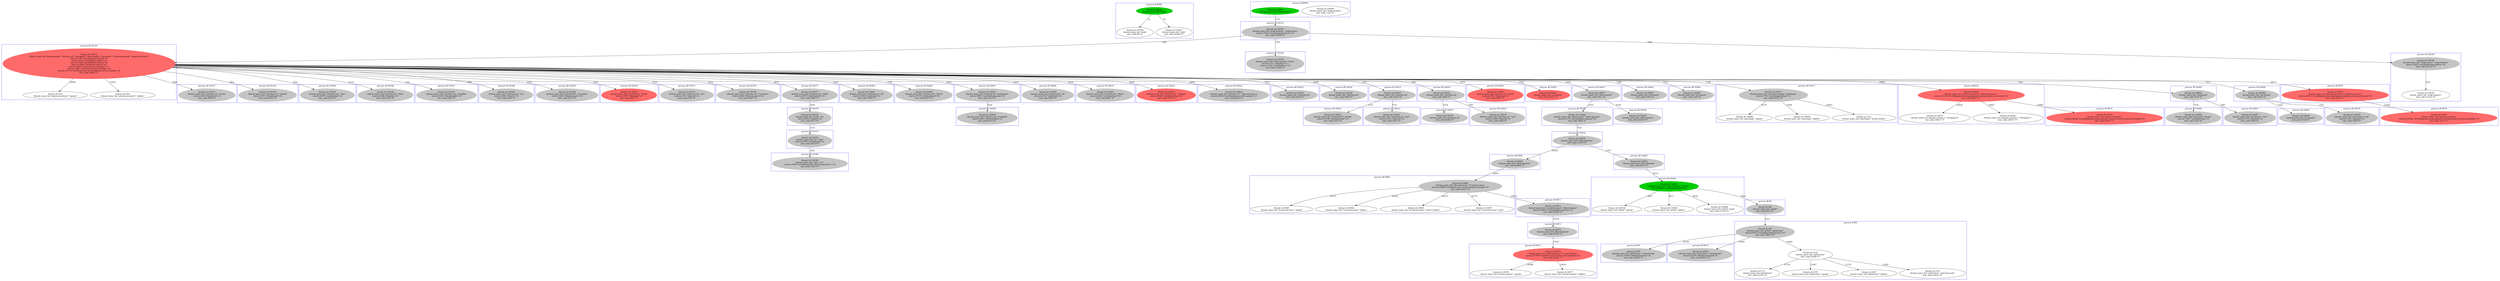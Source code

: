 digraph abc{
subgraph cluster_38961 {
38961   [label="thread_id:38961\nthread_name_list:\"xrdp\"", style = filled , color="green3"];
130306   [label="thread_id:130306\nthread_name_list:\"xrdp\"\nexit_code:44:\"0\""];
130307   [label="thread_id:130307\nthread_name_list:\"xrdp\"\nexit_code:32396:\"0\""];
label = "process #38961";
color = blue;
}
subgraph cluster_38963 {
130308   [label="thread_id:130308\nthread_name_list:\"xrdp-sesman\"\nexit_code:1142:\"0\""];
38963   [label="thread_id:38963\nthread_name_list:\"xrdp-sesman\"", style = filled , color="green3"];
label = "process #38963";
color = blue;
}
subgraph cluster_130321 {
130321   [label="thread_id:130321\nthread_name_list:\"xrdp-sesman\",\"xrdp-sessvc\"\nexecve:1650:\"/usr/sbin/xrdp-sessvc\"=0\nexit_code:32394:\"0\"", style = filled , color="grey77"];
label = "process #130321";
color = blue;
}
subgraph cluster_130335 {
130335   [label="thread_id:130335\nthread_name_list:\"xrdp-sesman\",\"startwm.sh\",\"ssh-agent\",\"dbus-launch\",\"im-launch\",\"x-session-manag\",\"gnome-session-b\"\nexecve:1747:\"/etc/xrdp/startwm.sh\"=0\nexecve:5703:\"/usr/bin/ssh-agent\"=0\nexecve:5786:\"/usr/bin/dbus-launch\"=0\nexecve:7090:\"/usr/bin/im-launch\"=0\nexecve:7695:\"/bin/x-session-manager\"=-1\nexecve:7696:\"/usr/bin/x-session-manager\"=0\nexecve:10713:\"/usr/lib/gnome-session/gnome-session-binary\"=0\nexit_code:32084:\"1\"", style = filled , color="indianred1"];
5431   [label="thread_id:5431\nthread_name_list:\"gnome-session-b\",\"gmain\""];
5455   [label="thread_id:5455\nthread_name_list:\"gnome-session-b\",\"gdbus\""];
label = "process #130335";
color = blue;
}
subgraph cluster_130336 {
130336   [label="thread_id:130336\nthread_name_list:\"xrdp-sesman\",\"Xvnc\"\nexecve:1321:\"/bin/Xvnc\"=-1\nexecve:1322:\"/usr/bin/Xvnc\"=0\nexit_code:32346:\"0\"", style = filled , color="grey77"];
label = "process #130336";
color = blue;
}
subgraph cluster_130337 {
130337   [label="thread_id:130337\nthread_name_list:\"startwm.sh\",\"touch\"\nexecve:1819:\"/bin/touch\"=0\nexit_code:1949:\"0\"", style = filled , color="grey77"];
label = "process #130337";
color = blue;
}
subgraph cluster_130338 {
130338   [label="thread_id:130338\nthread_name_list:\"xrdp-sessvc\",\"xrdp-chansrv\"\nexecve:1852:\"/usr/sbin/xrdp-chansrv\"=0\nexit_code:32155:\"0\"", style = filled , color="grey77"];
130345   [label="thread_id:130345\nthread_name_list:\"xrdp-chansrv\"\nexit_code:32142:\"0\""];
label = "process #130338";
color = blue;
}
subgraph cluster_130339 {
130339   [label="thread_id:130339\nthread_name_list:\"startwm.sh\",\"chmod\"\nexecve:1971:\"/bin/chmod\"=0\nexit_code:2042:\"0\"", style = filled , color="grey77"];
label = "process #130339";
color = blue;
}
subgraph cluster_130340 {
130340   [label="thread_id:130340\nthread_name_list:\"startwm.sh\",\"stat\"\nexecve:2070:\"/usr/bin/stat\"=0\nexit_code:2251:\"0\"", style = filled , color="grey77"];
label = "process #130340";
color = blue;
}
subgraph cluster_130346 {
130346   [label="thread_id:130346\nthread_name_list:\"startwm.sh\",\"date\"\nexecve:2288:\"/bin/date\"=0\nexit_code:2333:\"0\"", style = filled , color="grey77"];
label = "process #130346";
color = blue;
}
subgraph cluster_130347 {
130347   [label="thread_id:130347\nthread_name_list:\"startwm.sh\",\"tempfile\"\nexecve:2350:\"/bin/tempfile\"=0\nexit_code:2385:\"0\"", style = filled , color="grey77"];
label = "process #130347";
color = blue;
}
subgraph cluster_130348 {
130348   [label="thread_id:130348\nthread_name_list:\"startwm.sh\",\"rm\"\nexecve:2406:\"/bin/rm\"=0\nexit_code:2445:\"0\"", style = filled , color="grey77"];
label = "process #130348";
color = blue;
}
subgraph cluster_130349 {
130349   [label="thread_id:130349\nthread_name_list:\"startwm.sh\",\"run-parts\"\nexecve:2459:\"/bin/run-parts\"=0\nexit_code:2572:\"0\"", style = filled , color="grey77"];
label = "process #130349";
color = blue;
}
subgraph cluster_130350 {
130350   [label="thread_id:130350\nthread_name_list:\"startwm.sh\",\"grep\"\nexecve:2597:\"/bin/grep\"=0\nexit_code:2691:\"1\"", style = filled , color="indianred1"];
label = "process #130350";
color = blue;
}
subgraph cluster_130375 {
130375   [label="thread_id:130375\nthread_name_list:\"startwm.sh\",\"cat\"\nexecve:2733:\"/bin/cat\"=0\nexit_code:2781:\"0\"", style = filled , color="grey77"];
label = "process #130375";
color = blue;
}
subgraph cluster_130376 {
130376   [label="thread_id:130376\nthread_name_list:\"startwm.sh\",\"run-parts\"\nexecve:2826:\"/bin/run-parts\"=0\nexit_code:2867:\"0\"", style = filled , color="grey77"];
label = "process #130376";
color = blue;
}
subgraph cluster_130377 {
130377   [label="thread_id:130377\nthread_name_list:\"startwm.sh\",\"xrdb\"\nexecve:2879:\"/usr/bin/xrdb\"=0\nexit_code:3496:\"0\"", style = filled , color="grey77"];
label = "process #130377";
color = blue;
}
subgraph cluster_130378 {
130378   [label="thread_id:130378\nthread_name_list:\"xrdb\",\"sh\"\nexecve:3052:\"/bin/sh\"=0\nexit_code:3477:\"0\"", style = filled , color="grey77"];
label = "process #130378";
color = blue;
}
subgraph cluster_130379 {
130379   [label="thread_id:130379\nthread_name_list:\"sh\",\"cpp\"\nexecve:3104:\"/usr/bin/cpp\"=0\nexit_code:3473:\"0\"", style = filled , color="grey77"];
label = "process #130379";
color = blue;
}
subgraph cluster_130380 {
130380   [label="thread_id:130380\nthread_name_list:\"cpp\",\"cc1\"\nexecve:3186:\"/usr/lib/gcc/x86_64-linux-gnu/5/cc1\"=0\nexit_code:3445:\"0\"", style = filled , color="grey77"];
label = "process #130380";
color = blue;
}
subgraph cluster_130405 {
130405   [label="thread_id:130405\nthread_name_list:\"startwm.sh\",\"id\"\nexecve:3540:\"/usr/bin/id\"=0\nexit_code:3700:\"0\"", style = filled , color="grey77"];
label = "process #130405";
color = blue;
}
subgraph cluster_130406 {
130406   [label="thread_id:130406\nthread_name_list:\"startwm.sh\",\"xhost\"\nexecve:3710:\"/usr/bin/xhost\"=0\nexit_code:3977:\"0\"", style = filled , color="grey77"];
label = "process #130406";
color = blue;
}
subgraph cluster_130407 {
130407   [label="thread_id:130407\nthread_name_list:\"startwm.sh\",\"basename\"\nexecve:4081:\"/usr/bin/basename\"=0\nexit_code:4123:\"0\"", style = filled , color="grey77"];
label = "process #130407";
color = blue;
}
subgraph cluster_130408 {
130408   [label="thread_id:130408\nthread_name_list:\"startwm.sh\",\"readlink\"\nexecve:4035:\"/bin/readlink\"=0\nexit_code:4074:\"0\"", style = filled , color="grey77"];
label = "process #130408";
color = blue;
}
subgraph cluster_130409 {
130409   [label="thread_id:130409\nthread_name_list:\"startwm.sh\",\"id\"\nexecve:4152:\"/usr/bin/id\"=0\nexit_code:4308:\"0\"", style = filled , color="grey77"];
label = "process #130409";
color = blue;
}
subgraph cluster_130410 {
130410   [label="thread_id:130410\nthread_name_list:\"startwm.sh\",\"xhost\"\nexecve:4324:\"/usr/bin/xhost\"=0\nexit_code:4601:\"0\"", style = filled , color="grey77"];
label = "process #130410";
color = blue;
}
subgraph cluster_130423 {
130423   [label="thread_id:130423\nthread_name_list:\"startwm.sh\",\"xbrlapi\"\nexecve:4640:\"/usr/bin/xbrlapi\"=0\nexit_code:5313:\"4\"", style = filled , color="indianred1"];
label = "process #130423";
color = blue;
}
subgraph cluster_130424 {
130424   [label="thread_id:130424\nthread_name_list:\"startwm.sh\",\"xdg-user-dirs-u\"\nexecve:4654:\"/usr/bin/xdg-user-dirs-update\"=0\nexit_code:4916:\"0\"", style = filled , color="grey77"];
label = "process #130424";
color = blue;
}
subgraph cluster_130429 {
130429   [label="thread_id:130429\nthread_name_list:\"startwm.sh\"\nexit_code:5044:\"0\"", style = filled , color="grey77"];
label = "process #130429";
color = blue;
}
subgraph cluster_130430 {
130430   [label="thread_id:130430\nthread_name_list:\"startwm.sh\"\nexit_code:5090:\"0\"", style = filled , color="grey77"];
label = "process #130430";
color = blue;
}
subgraph cluster_130431 {
130431   [label="thread_id:130431\nthread_name_list:\"startwm.sh\"\nexit_code:5355:\"0\"", style = filled , color="grey77"];
label = "process #130431";
color = blue;
}
subgraph cluster_130432 {
130432   [label="thread_id:130432\nthread_name_list:\"startwm.sh\",\"locale\"\nexecve:5156:\"/usr/bin/locale\"=0\nexit_code:5257:\"0\"", style = filled , color="grey77"];
label = "process #130432";
color = blue;
}
subgraph cluster_130433 {
130433   [label="thread_id:130433\nthread_name_list:\"startwm.sh\",\"sed\"\nexecve:5165:\"/bin/sed\"=0\nexit_code:5351:\"0\"", style = filled , color="grey77"];
label = "process #130433";
color = blue;
}
subgraph cluster_130434 {
130434   [label="thread_id:130434\nthread_name_list:\"startwm.sh\"\nexit_code:5490:\"0\"", style = filled , color="grey77"];
label = "process #130434";
color = blue;
}
subgraph cluster_130435 {
130435   [label="thread_id:130435\nthread_name_list:\"startwm.sh\"\nexit_code:5382:\"0\"", style = filled , color="grey77"];
label = "process #130435";
color = blue;
}
subgraph cluster_130436 {
130436   [label="thread_id:130436\nthread_name_list:\"startwm.sh\",\"sed\"\nexecve:5388:\"/bin/sed\"=0\nexit_code:5486:\"0\"", style = filled , color="grey77"];
label = "process #130436";
color = blue;
}
subgraph cluster_130441 {
130441   [label="thread_id:130441\nthread_name_list:\"startwm.sh\",\"grep\"\nexecve:5583:\"/bin/grep\"=0\nexit_code:5661:\"2\"", style = filled , color="indianred1"];
label = "process #130441";
color = blue;
}
subgraph cluster_130442 {
130442   [label="thread_id:130442\nthread_name_list:\"ssh-agent\"\nexit_code:32635:\"2\"", style = filled , color="indianred1"];
label = "process #130442";
color = blue;
}
subgraph cluster_130447 {
130447   [label="thread_id:130447\nthread_name_list:\"dbus-launch\"\nexit_code:7011:\"0\"", style = filled , color="grey77"];
label = "process #130447";
color = blue;
}
subgraph cluster_130448 {
130448   [label="thread_id:130448\nthread_name_list:\"dbus-launch\",\"dbus-daemon\"\nexecve:6179:\"/usr/bin/dbus-daemon\"=0\nexit_code:7005:\"0\"", style = filled , color="grey77"];
label = "process #130448";
color = blue;
}
subgraph cluster_130449 {
130449   [label="thread_id:130449\nthread_name_list:\"dbus-launch\"\nexit_code:32630:\"0\"", style = filled , color="grey77"];
label = "process #130449";
color = blue;
}
subgraph cluster_130454 {
130454   [label="thread_id:130454\nthread_name_list:\"dbus-daemon\"\nexit_code:32333:\"0\"", style = filled , color="grey77"];
label = "process #130454";
color = blue;
}
subgraph cluster_130463 {
130463   [label="thread_id:130463\nthread_name_list:\"im-launch\"\nexit_code:7305:\"0\"", style = filled , color="grey77"];
label = "process #130463";
color = blue;
}
subgraph cluster_130464 {
130464   [label="thread_id:130464\nthread_name_list:\"im-launch\"\nexit_code:7326:\"0\"", style = filled , color="grey77"];
label = "process #130464";
color = blue;
}
subgraph cluster_130465 {
130465   [label="thread_id:130465\nthread_name_list:\"im-launch\"\nexit_code:7510:\"0\"", style = filled , color="grey77"];
label = "process #130465";
color = blue;
}
subgraph cluster_130466 {
130466   [label="thread_id:130466\nthread_name_list:\"im-launch\",\"locale\"\nexecve:7361:\"/usr/bin/locale\"=0\nexit_code:7432:\"0\"", style = filled , color="grey77"];
label = "process #130466";
color = blue;
}
subgraph cluster_130467 {
130467   [label="thread_id:130467\nthread_name_list:\"im-launch\",\"sed\"\nexecve:7372:\"/bin/sed\"=0\nexit_code:7506:\"0\"", style = filled , color="grey77"];
label = "process #130467";
color = blue;
}
subgraph cluster_130468 {
130468   [label="thread_id:130468\nthread_name_list:\"im-launch\"\nexit_code:7642:\"0\"", style = filled , color="grey77"];
label = "process #130468";
color = blue;
}
subgraph cluster_130469 {
130469   [label="thread_id:130469\nthread_name_list:\"im-launch\"\nexit_code:7534:\"0\"", style = filled , color="grey77"];
label = "process #130469";
color = blue;
}
subgraph cluster_130470 {
130470   [label="thread_id:130470\nthread_name_list:\"im-launch\",\"sed\"\nexecve:7541:\"/bin/sed\"=0\nexit_code:7638:\"0\"", style = filled , color="grey77"];
label = "process #130470";
color = blue;
}
subgraph cluster_130471 {
130471   [label="thread_id:130471\nthread_name_list:\"x-session-manag\",\"gsettings\"\nexecve:7755:\"/usr/bin/gsettings\"=0\nexit_code:10672:\"0\"", style = filled , color="grey77"];
130480   [label="thread_id:130480\nthread_name_list:\"gsettings\",\"gmain\""];
130481   [label="thread_id:130481\nthread_name_list:\"gsettings\",\"gdbus\""];
1221   [label="thread_id:1221\nthread_name_list:\"gsettings\",\"dconf worker\""];
label = "process #130471";
color = blue;
}
subgraph cluster_130482 {
130482   [label="thread_id:130482\nthread_name_list:\"dbus-daemon\"\nexit_code:9433:\"0\"", style = filled , color="grey77"];
label = "process #130482";
color = blue;
}
subgraph cluster_130483 {
130483   [label="thread_id:130483\nthread_name_list:\"dbus-daemon\",\"gvfsd\"\nexecve:8348:\"/usr/lib/gvfs/gvfsd\"=0", style = filled , color="green3"];
130556   [label="thread_id:130556\nthread_name_list:\"gvfsd\",\"gmain\""];
130565   [label="thread_id:130565\nthread_name_list:\"gvfsd\",\"gdbus\""];
130698   [label="thread_id:130698\nthread_name_list:\"gvfsd\",\"pool\"\nexit_code:12724:\"0\""];
label = "process #130483";
color = blue;
}
subgraph cluster_382 {
382   [label="thread_id:382\nthread_name_list:\"gvfsd\"\nexit_code:9523:\"0\"", style = filled , color="grey77"];
label = "process #382";
color = blue;
}
subgraph cluster_395 {
395   [label="thread_id:395\nthread_name_list:\"gvfsd\",\"gvfsd-fuse\"\nexecve:9574:\"/usr/lib/gvfs/gvfsd-fuse\"=0\nexit_code:32625:\"0\"", style = filled , color="grey77"];
1254   [label="thread_id:1254\nthread_name_list:\"gvfsd-fuse\"\nexit_code:32289:\"0\""];
1275   [label="thread_id:1275\nthread_name_list:\"gvfsd-fuse\"\nexit_code:32271:\"0\""];
1578   [label="thread_id:1578\nthread_name_list:\"gvfsd-fuse\",\"gmain\""];
1607   [label="thread_id:1607\nthread_name_list:\"gvfsd-fuse\",\"gdbus\""];
3319   [label="thread_id:3319\nthread_name_list:\"gvfsd-fuse\",\"gvfs-fuse-sub\"\nexit_code:32622:\"0\""];
label = "process #395";
color = blue;
}
subgraph cluster_785 {
785   [label="thread_id:785\nthread_name_list:\"gvfsd-fuse\",\"fusermount\"\nexecve:10156:\"/bin/fusermount\"=0\nexit_code:10638:\"0\"", style = filled , color="grey77"];
label = "process #785";
color = blue;
}
subgraph cluster_6429 {
6429   [label="thread_id:6429\nthread_name_list:\"gnome-session-b\",\"gnome-session-c\"\nexecve:16159:\"/usr/lib/gnome-session/gnome-session-check-accelerated\"=0\nexit_code:29047:\"1\"", style = filled , color="indianred1"];
19679   [label="thread_id:19679\nthread_name_list:\"gnome-session-c\",\"llvmpipe-0\"\nexit_code:24927:\"0\""];
19692   [label="thread_id:19692\nthread_name_list:\"gnome-session-c\",\"llvmpipe-1\"\nexit_code:24935:\"0\""];
label = "process #6429";
color = blue;
}
subgraph cluster_19965 {
19965   [label="thread_id:19965\nthread_name_list:\"dbus-daemon\"\nexit_code:26844:\"0\"", style = filled , color="grey77"];
label = "process #19965";
color = blue;
}
subgraph cluster_19966 {
19966   [label="thread_id:19966\nthread_name_list:\"dbus-daemon\",\"at-spi-bus-laun\"\nexecve:25688:\"/usr/lib/at-spi2-core/at-spi-bus-launcher\"=0\nexit_code:32541:\"0\"", style = filled , color="grey77"];
19967   [label="thread_id:19967\nthread_name_list:\"at-spi-bus-laun\",\"gmain\""];
19968   [label="thread_id:19968\nthread_name_list:\"at-spi-bus-laun\",\"gdbus\""];
19969   [label="thread_id:19969\nthread_name_list:\"at-spi-bus-laun\",\"dconf worker\""];
19970   [label="thread_id:19970\nthread_name_list:\"at-spi-bus-laun\",\"pool\""];
label = "process #19966";
color = blue;
}
subgraph cluster_19971 {
19971   [label="thread_id:19971\nthread_name_list:\"at-spi-bus-laun\",\"dbus-daemon\"\nexecve:26915:\"/usr/bin/dbus-daemon\"=0\nexit_code:32362:\"0\"", style = filled , color="grey77"];
label = "process #19971";
color = blue;
}
subgraph cluster_19972 {
19972   [label="thread_id:19972\nthread_name_list:\"dbus-daemon\"\nexit_code:28739:\"0\"", style = filled , color="grey77"];
label = "process #19972";
color = blue;
}
subgraph cluster_19973 {
19973   [label="thread_id:19973\nthread_name_list:\"dbus-daemon\",\"at-spi2-registr\"\nexecve:27700:\"/usr/lib/at-spi2-core/at-spi2-registryd\"=0\nexit_code:32191:\"1\"", style = filled , color="indianred1"];
19976   [label="thread_id:19976\nthread_name_list:\"at-spi2-registr\",\"gmain\""];
19977   [label="thread_id:19977\nthread_name_list:\"at-spi2-registr\",\"gdbus\""];
label = "process #19973";
color = blue;
}
subgraph cluster_19974 {
19974   [label="thread_id:19974\nthread_name_list:\"gnome-session-c\"\nexecve:28058:\"/usr/lib/gnome-session/gnome-session-check-accelerated-helper\"=0\nexit_code:29013:\"1\"", style = filled , color="indianred1"];
label = "process #19974";
color = blue;
}
subgraph cluster_19975 {
19975   [label="thread_id:19975\nthread_name_list:\"gnome-session-b\",\"gnome-session-c\"\nexecve:29131:\"/usr/lib/gnome-session/gnome-session-check-accelerated\"=0\nexit_code:32036:\"1\"", style = filled , color="indianred1"];
label = "process #19975";
color = blue;
}
subgraph cluster_19978 {
19978   [label="thread_id:19978\nthread_name_list:\"gnome-session-c\"\nexecve:31638:\"/usr/lib/gnome-session/gnome-session-check-accelerated-helper\"=0\nexit_code:32017:\"1\"", style = filled , color="indianred1"];
label = "process #19978";
color = blue;
}
subgraph cluster_19979 {
19979   [label="thread_id:19979\nthread_name_list:\"gvfsd-fuse\",\"fusermount\"\nexecve:32376:\"/bin/fusermount\"=0\nexit_code:32611:\"0\"", style = filled , color="grey77"];
label = "process #19979";
color = blue;
}
38961 -> 130306   [label="13"];
38961 -> 130307   [label="70"];




38963 -> 130321   [label="1127"];

130321 -> 130335   [label="1280"];
130321 -> 130336   [label="1281"];
130321 -> 130338   [label="1846"];

130335 -> 130337   [label="1808"];
130335 -> 130339   [label="1962"];
130335 -> 130340   [label="2052"];
130335 -> 130346   [label="2279"];
130335 -> 130347   [label="2341"];
130335 -> 130348   [label="2402"];
130335 -> 130349   [label="2450"];
130335 -> 130350   [label="2592"];
130335 -> 130375   [label="2723"];
130335 -> 130376   [label="2812"];
130335 -> 130377   [label="2874"];
130335 -> 130405   [label="3529"];
130335 -> 130406   [label="3705"];
130335 -> 130407   [label="4018"];
130335 -> 130409   [label="4141"];
130335 -> 130410   [label="4319"];
130335 -> 130423   [label="4626"];
130335 -> 130424   [label="4644"];
130335 -> 130429   [label="5012"];
130335 -> 130430   [label="5058"];
130335 -> 130431   [label="5121"];
130335 -> 130434   [label="5363"];
130335 -> 130441   [label="5578"];
130335 -> 130442   [label="5782"];
130335 -> 130447   [label="6161"];
130335 -> 130463   [label="7288"];
130335 -> 130464   [label="7312"];
130335 -> 130465   [label="7343"];
130335 -> 130468   [label="7517"];
130335 -> 130471   [label="7746"];
130335 -> 5431   [label="14984"];
130335 -> 5455   [label="15025"];
130335 -> 6429   [label="16091"];
130335 -> 19975   [label="29073"];



130338 -> 130345   [label="2231"];











130377 -> 130378   [label="3049"];

130378 -> 130379   [label="3103"];

130379 -> 130380   [label="3185"];




130407 -> 130408   [label="4028"];








130431 -> 130432   [label="5143"];
130431 -> 130433   [label="5151"];



130434 -> 130435   [label="5374"];
130434 -> 130436   [label="5380"];





130447 -> 130448   [label="6165"];
130447 -> 130449   [label="6184"];

130448 -> 130454   [label="7001"];


130454 -> 130482   [label="8307"];
130454 -> 19965   [label="25658"];



130465 -> 130466   [label="7354"];
130465 -> 130467   [label="7360"];



130468 -> 130469   [label="7526"];
130468 -> 130470   [label="7532"];



130471 -> 130480   [label="8179"];
130471 -> 130481   [label="8198"];
130471 -> 1221   [label="10643"];



130482 -> 130483   [label="8319"];

130483 -> 130556   [label="8847"];
130483 -> 130565   [label="8877"];
130483 -> 130698   [label="9028"];
130483 -> 382   [label="9480"];




382 -> 395   [label="9511"];

395 -> 785   [label="10128"];
395 -> 1254   [label="10694"];
395 -> 19979   [label="32360"];



1254 -> 1275   [label="10724"];
1254 -> 1578   [label="11087"];
1254 -> 1607   [label="11119"];
1254 -> 3319   [label="13282"];







6429 -> 19679   [label="24828"];
6429 -> 19692   [label="24847"];
6429 -> 19974   [label="27998"];



19965 -> 19966   [label="25665"];

19966 -> 19967   [label="26235"];
19966 -> 19968   [label="26254"];
19966 -> 19969   [label="26733"];
19966 -> 19970   [label="26773"];
19966 -> 19971   [label="26872"];





19971 -> 19972   [label="27638"];

19972 -> 19973   [label="27647"];

19973 -> 19976   [label="29306"];
19973 -> 19977   [label="29343"];


19975 -> 19978   [label="31602"];





}
